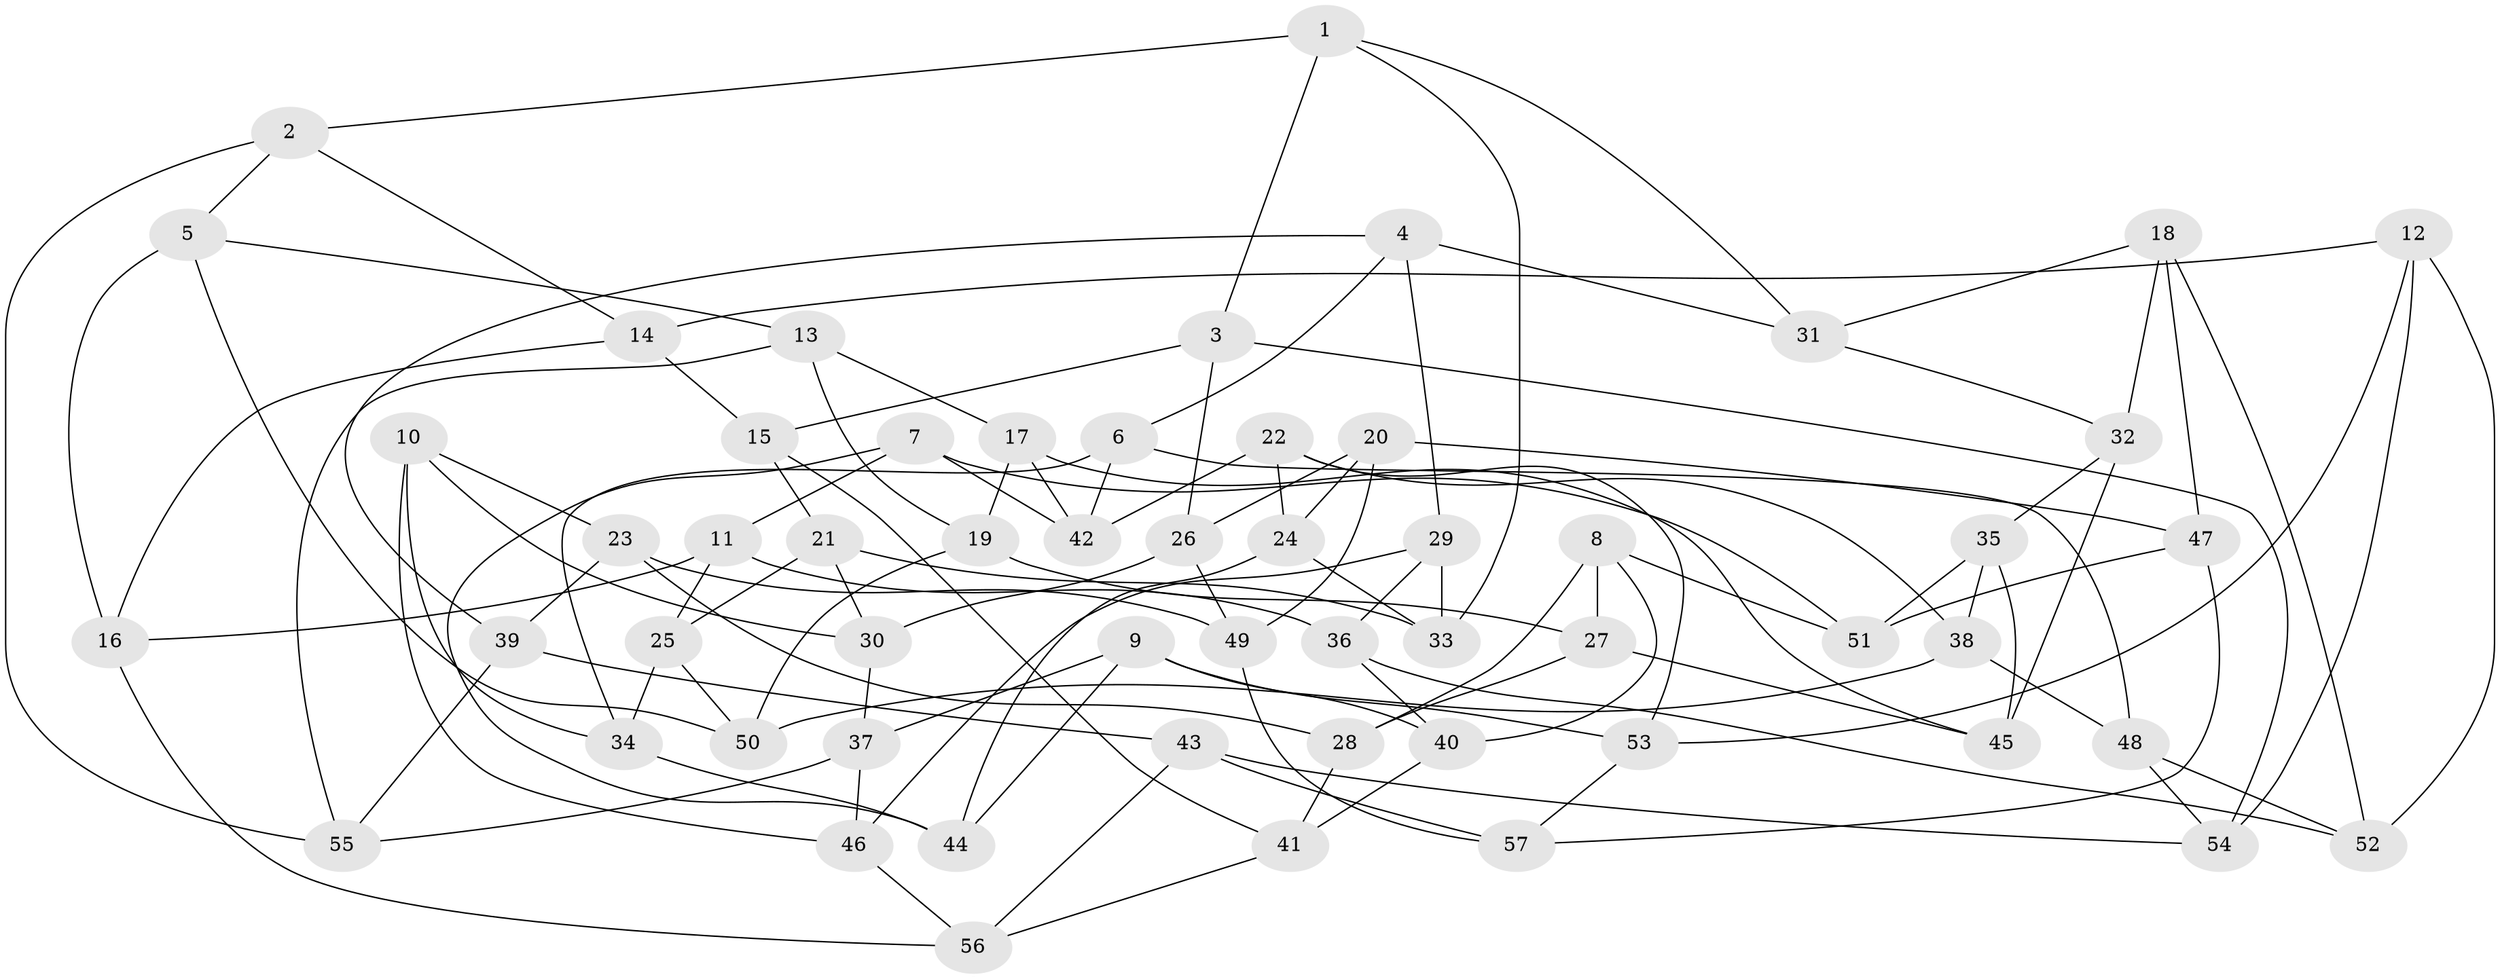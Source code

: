 // coarse degree distribution, {4: 0.30303030303030304, 5: 0.2727272727272727, 6: 0.3939393939393939, 3: 0.030303030303030304}
// Generated by graph-tools (version 1.1) at 2025/42/03/06/25 10:42:20]
// undirected, 57 vertices, 114 edges
graph export_dot {
graph [start="1"]
  node [color=gray90,style=filled];
  1;
  2;
  3;
  4;
  5;
  6;
  7;
  8;
  9;
  10;
  11;
  12;
  13;
  14;
  15;
  16;
  17;
  18;
  19;
  20;
  21;
  22;
  23;
  24;
  25;
  26;
  27;
  28;
  29;
  30;
  31;
  32;
  33;
  34;
  35;
  36;
  37;
  38;
  39;
  40;
  41;
  42;
  43;
  44;
  45;
  46;
  47;
  48;
  49;
  50;
  51;
  52;
  53;
  54;
  55;
  56;
  57;
  1 -- 31;
  1 -- 33;
  1 -- 3;
  1 -- 2;
  2 -- 55;
  2 -- 14;
  2 -- 5;
  3 -- 26;
  3 -- 54;
  3 -- 15;
  4 -- 31;
  4 -- 29;
  4 -- 6;
  4 -- 39;
  5 -- 16;
  5 -- 13;
  5 -- 50;
  6 -- 34;
  6 -- 42;
  6 -- 48;
  7 -- 51;
  7 -- 44;
  7 -- 11;
  7 -- 42;
  8 -- 28;
  8 -- 27;
  8 -- 51;
  8 -- 40;
  9 -- 37;
  9 -- 53;
  9 -- 44;
  9 -- 40;
  10 -- 46;
  10 -- 34;
  10 -- 30;
  10 -- 23;
  11 -- 36;
  11 -- 25;
  11 -- 16;
  12 -- 53;
  12 -- 54;
  12 -- 14;
  12 -- 52;
  13 -- 19;
  13 -- 55;
  13 -- 17;
  14 -- 16;
  14 -- 15;
  15 -- 41;
  15 -- 21;
  16 -- 56;
  17 -- 42;
  17 -- 19;
  17 -- 45;
  18 -- 52;
  18 -- 47;
  18 -- 32;
  18 -- 31;
  19 -- 50;
  19 -- 27;
  20 -- 24;
  20 -- 49;
  20 -- 47;
  20 -- 26;
  21 -- 25;
  21 -- 30;
  21 -- 33;
  22 -- 42;
  22 -- 24;
  22 -- 38;
  22 -- 53;
  23 -- 49;
  23 -- 28;
  23 -- 39;
  24 -- 33;
  24 -- 44;
  25 -- 34;
  25 -- 50;
  26 -- 49;
  26 -- 30;
  27 -- 45;
  27 -- 28;
  28 -- 41;
  29 -- 36;
  29 -- 46;
  29 -- 33;
  30 -- 37;
  31 -- 32;
  32 -- 35;
  32 -- 45;
  34 -- 44;
  35 -- 38;
  35 -- 45;
  35 -- 51;
  36 -- 40;
  36 -- 52;
  37 -- 46;
  37 -- 55;
  38 -- 50;
  38 -- 48;
  39 -- 43;
  39 -- 55;
  40 -- 41;
  41 -- 56;
  43 -- 57;
  43 -- 56;
  43 -- 54;
  46 -- 56;
  47 -- 51;
  47 -- 57;
  48 -- 52;
  48 -- 54;
  49 -- 57;
  53 -- 57;
}
